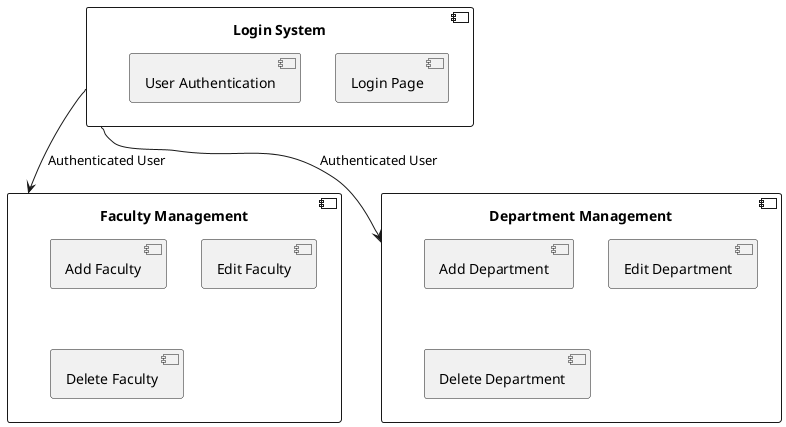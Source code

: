 @startuml
component "Login System" as login {
    [Login Page]
    [User Authentication]
}

component "Faculty Management" as faculty {
    [Add Faculty]
    [Edit Faculty]
    [Delete Faculty]
}

component "Department Management" as department {
    [Add Department]
    [Edit Department]
    [Delete Department]
}

login --> faculty : Authenticated User
login --> department : Authenticated User
@enduml